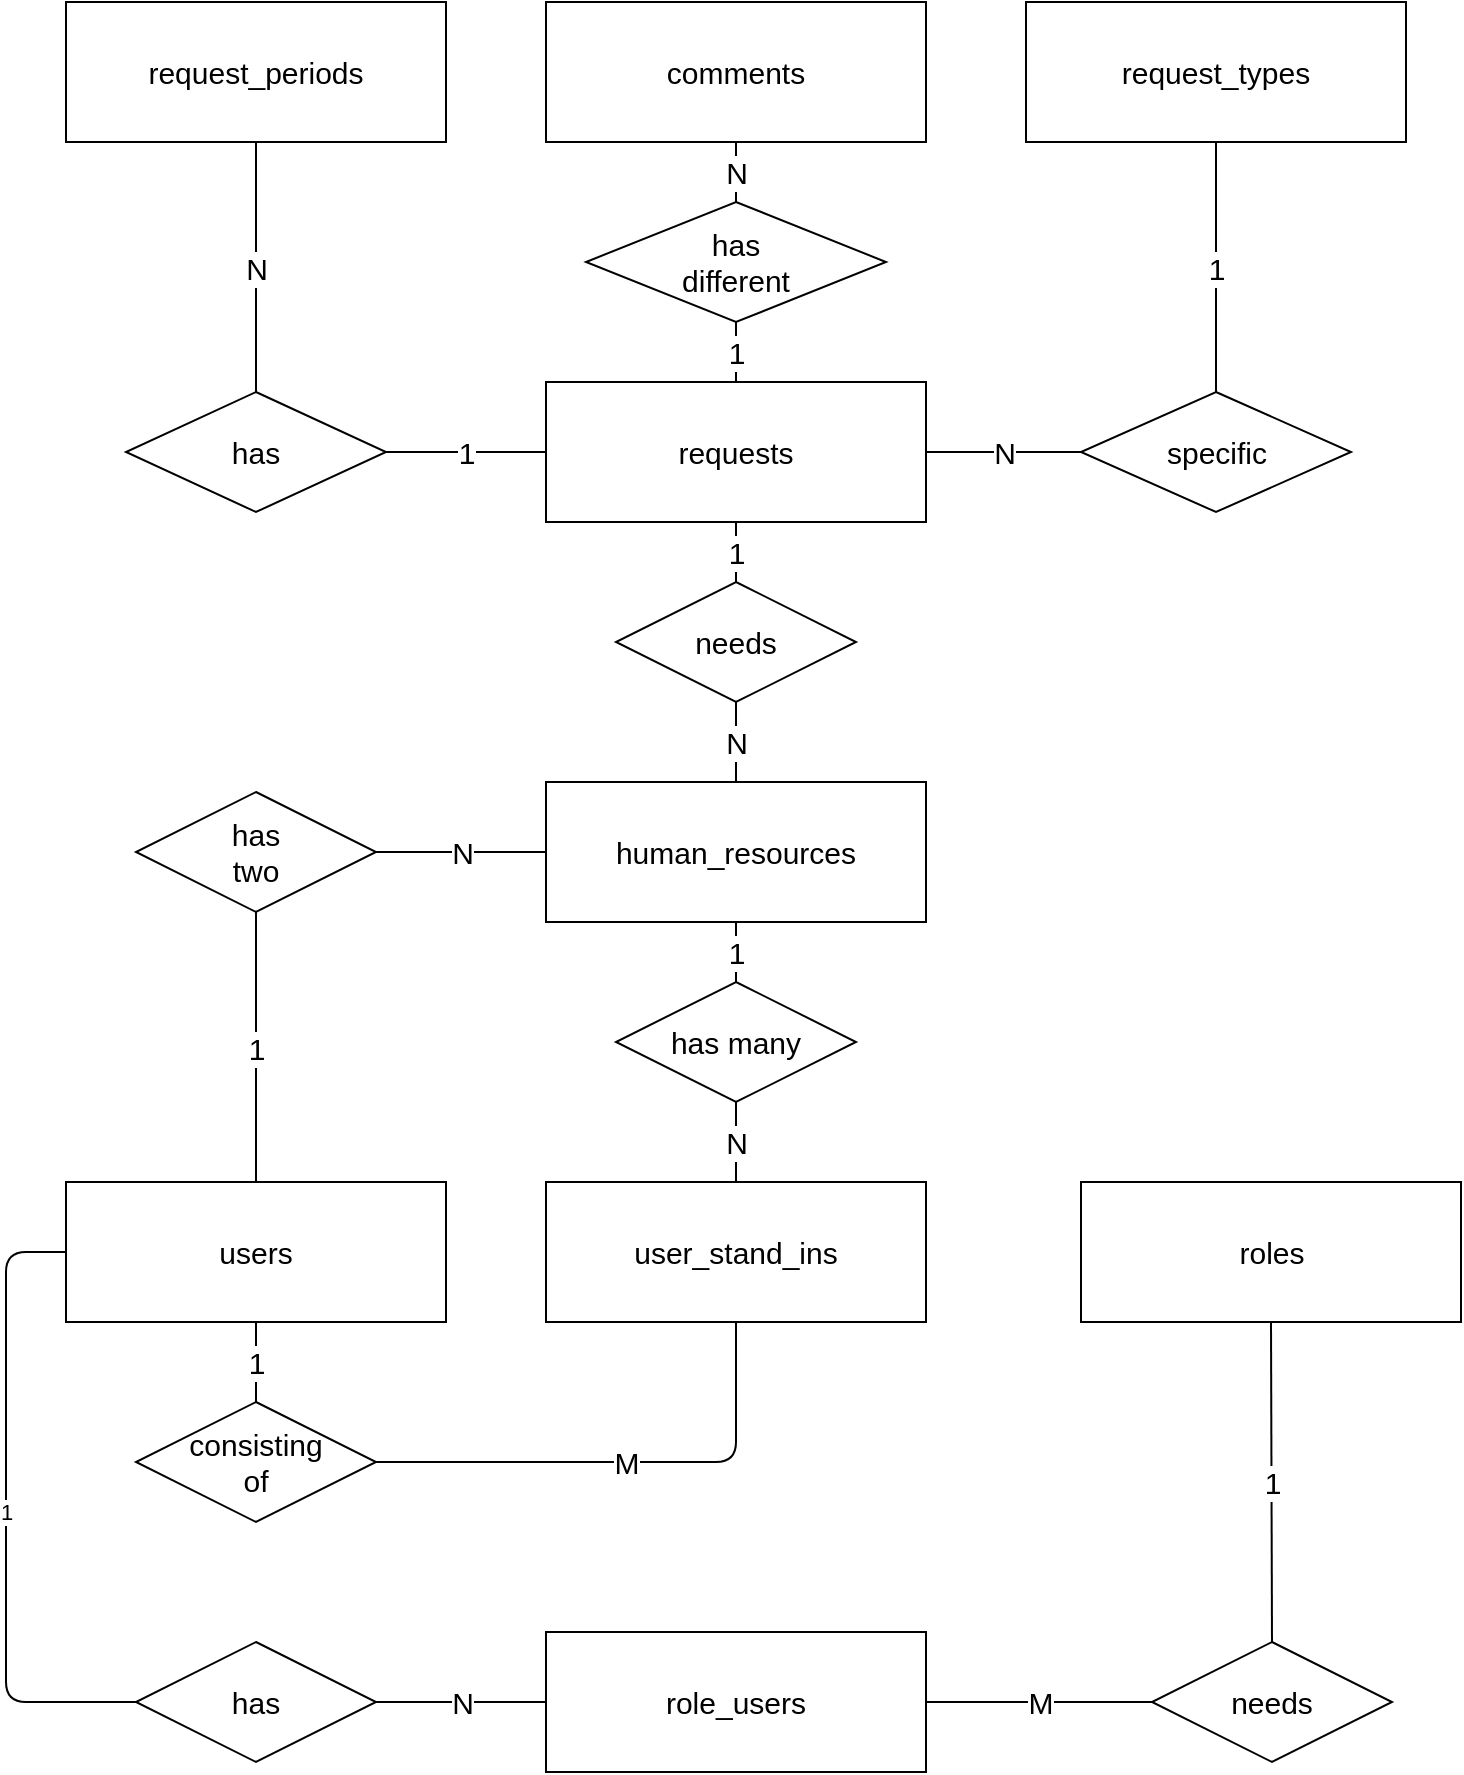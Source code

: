 <mxfile version="14.6.3" type="github"><diagram id="FiYnV4wvGpjjYIStiMEh" name="Page-1"><mxGraphModel dx="1426" dy="798" grid="1" gridSize="10" guides="1" tooltips="1" connect="1" arrows="1" fold="1" page="1" pageScale="1" pageWidth="827" pageHeight="1169" math="0" shadow="0"><root><mxCell id="0"/><mxCell id="1" parent="0"/><mxCell id="1jQCcXqoej9N53_saisG-2" value="request_periods" style="whiteSpace=wrap;html=1;align=center;fontSize=15;" vertex="1" parent="1"><mxGeometry x="70" y="30" width="190" height="70" as="geometry"/></mxCell><mxCell id="1jQCcXqoej9N53_saisG-3" value="requests" style="whiteSpace=wrap;html=1;align=center;fontSize=15;" vertex="1" parent="1"><mxGeometry x="310" y="220" width="190" height="70" as="geometry"/></mxCell><mxCell id="1jQCcXqoej9N53_saisG-4" value="comments" style="whiteSpace=wrap;html=1;align=center;fontSize=15;" vertex="1" parent="1"><mxGeometry x="310" y="30" width="190" height="70" as="geometry"/></mxCell><mxCell id="1jQCcXqoej9N53_saisG-5" value="request_types" style="whiteSpace=wrap;html=1;align=center;fontSize=15;" vertex="1" parent="1"><mxGeometry x="550" y="30" width="190" height="70" as="geometry"/></mxCell><mxCell id="1jQCcXqoej9N53_saisG-6" value="human_resources" style="whiteSpace=wrap;html=1;align=center;fontSize=15;" vertex="1" parent="1"><mxGeometry x="310" y="420" width="190" height="70" as="geometry"/></mxCell><mxCell id="1jQCcXqoej9N53_saisG-7" value="user_stand_ins" style="whiteSpace=wrap;html=1;align=center;fontSize=15;" vertex="1" parent="1"><mxGeometry x="310" y="620" width="190" height="70" as="geometry"/></mxCell><mxCell id="1jQCcXqoej9N53_saisG-8" value="users" style="whiteSpace=wrap;html=1;align=center;fontSize=15;" vertex="1" parent="1"><mxGeometry x="70" y="620" width="190" height="70" as="geometry"/></mxCell><mxCell id="1jQCcXqoej9N53_saisG-9" value="role_users" style="whiteSpace=wrap;html=1;align=center;fontSize=15;" vertex="1" parent="1"><mxGeometry x="310" y="845" width="190" height="70" as="geometry"/></mxCell><mxCell id="1jQCcXqoej9N53_saisG-10" value="roles" style="whiteSpace=wrap;html=1;align=center;fontSize=15;" vertex="1" parent="1"><mxGeometry x="577.5" y="620" width="190" height="70" as="geometry"/></mxCell><mxCell id="1jQCcXqoej9N53_saisG-11" value="has" style="shape=rhombus;perimeter=rhombusPerimeter;whiteSpace=wrap;html=1;align=center;fontSize=15;" vertex="1" parent="1"><mxGeometry x="100" y="225" width="130" height="60" as="geometry"/></mxCell><mxCell id="1jQCcXqoej9N53_saisG-23" value="N" style="endArrow=none;html=1;shadow=0;exitX=0.5;exitY=1;exitDx=0;exitDy=0;entryX=0.5;entryY=0;entryDx=0;entryDy=0;fontSize=15;" edge="1" parent="1" source="1jQCcXqoej9N53_saisG-2" target="1jQCcXqoej9N53_saisG-11"><mxGeometry relative="1" as="geometry"><mxPoint x="170" y="240" as="sourcePoint"/><mxPoint x="330" y="240" as="targetPoint"/></mxGeometry></mxCell><mxCell id="1jQCcXqoej9N53_saisG-24" value="1" style="endArrow=none;html=1;shadow=0;exitX=1;exitY=0.5;exitDx=0;exitDy=0;entryX=0;entryY=0.5;entryDx=0;entryDy=0;fontSize=15;" edge="1" parent="1" source="1jQCcXqoej9N53_saisG-11" target="1jQCcXqoej9N53_saisG-3"><mxGeometry relative="1" as="geometry"><mxPoint x="290" y="120" as="sourcePoint"/><mxPoint x="450" y="120" as="targetPoint"/></mxGeometry></mxCell><mxCell id="1jQCcXqoej9N53_saisG-26" value="specific" style="shape=rhombus;perimeter=rhombusPerimeter;whiteSpace=wrap;html=1;align=center;fontSize=15;" vertex="1" parent="1"><mxGeometry x="577.5" y="225" width="135" height="60" as="geometry"/></mxCell><mxCell id="1jQCcXqoej9N53_saisG-29" value="N" style="endArrow=none;html=1;shadow=0;exitX=1;exitY=0.5;exitDx=0;exitDy=0;entryX=0;entryY=0.5;entryDx=0;entryDy=0;fontSize=15;" edge="1" parent="1" source="1jQCcXqoej9N53_saisG-3" target="1jQCcXqoej9N53_saisG-26"><mxGeometry relative="1" as="geometry"><mxPoint x="450" y="200" as="sourcePoint"/><mxPoint x="610" y="200" as="targetPoint"/></mxGeometry></mxCell><mxCell id="1jQCcXqoej9N53_saisG-30" value="1" style="endArrow=none;html=1;shadow=0;exitX=0.5;exitY=0;exitDx=0;exitDy=0;entryX=0.5;entryY=1;entryDx=0;entryDy=0;fontSize=15;" edge="1" parent="1" source="1jQCcXqoej9N53_saisG-26" target="1jQCcXqoej9N53_saisG-5"><mxGeometry relative="1" as="geometry"><mxPoint x="460" y="210" as="sourcePoint"/><mxPoint x="620" y="210" as="targetPoint"/></mxGeometry></mxCell><mxCell id="1jQCcXqoej9N53_saisG-31" value="has&lt;br style=&quot;font-size: 15px;&quot;&gt;different" style="shape=rhombus;perimeter=rhombusPerimeter;whiteSpace=wrap;html=1;align=center;fontSize=15;" vertex="1" parent="1"><mxGeometry x="330" y="130" width="150" height="60" as="geometry"/></mxCell><mxCell id="1jQCcXqoej9N53_saisG-32" value="1" style="endArrow=none;html=1;shadow=0;exitX=0.5;exitY=1;exitDx=0;exitDy=0;entryX=0.5;entryY=0;entryDx=0;entryDy=0;fontSize=15;" edge="1" parent="1" source="1jQCcXqoej9N53_saisG-31" target="1jQCcXqoej9N53_saisG-3"><mxGeometry relative="1" as="geometry"><mxPoint x="140" y="310" as="sourcePoint"/><mxPoint x="300" y="310" as="targetPoint"/></mxGeometry></mxCell><mxCell id="1jQCcXqoej9N53_saisG-33" value="N" style="endArrow=none;html=1;shadow=0;exitX=0.5;exitY=0;exitDx=0;exitDy=0;entryX=0.5;entryY=1;entryDx=0;entryDy=0;fontSize=15;" edge="1" parent="1" source="1jQCcXqoej9N53_saisG-31" target="1jQCcXqoej9N53_saisG-4"><mxGeometry relative="1" as="geometry"><mxPoint x="540" y="170" as="sourcePoint"/><mxPoint x="360" y="130" as="targetPoint"/></mxGeometry></mxCell><mxCell id="1jQCcXqoej9N53_saisG-34" value="needs" style="shape=rhombus;perimeter=rhombusPerimeter;whiteSpace=wrap;html=1;align=center;fontSize=15;" vertex="1" parent="1"><mxGeometry x="345" y="320" width="120" height="60" as="geometry"/></mxCell><mxCell id="1jQCcXqoej9N53_saisG-36" value="1" style="endArrow=none;html=1;shadow=0;entryX=0.5;entryY=0;entryDx=0;entryDy=0;exitX=0.5;exitY=1;exitDx=0;exitDy=0;fontSize=15;" edge="1" parent="1" source="1jQCcXqoej9N53_saisG-3" target="1jQCcXqoej9N53_saisG-34"><mxGeometry relative="1" as="geometry"><mxPoint x="510" y="340" as="sourcePoint"/><mxPoint x="710" y="300" as="targetPoint"/></mxGeometry></mxCell><mxCell id="1jQCcXqoej9N53_saisG-37" value="N" style="endArrow=none;html=1;shadow=0;exitX=0.5;exitY=1;exitDx=0;exitDy=0;entryX=0.5;entryY=0;entryDx=0;entryDy=0;fontSize=15;" edge="1" parent="1" source="1jQCcXqoej9N53_saisG-34" target="1jQCcXqoej9N53_saisG-6"><mxGeometry relative="1" as="geometry"><mxPoint x="600" y="300" as="sourcePoint"/><mxPoint x="760" y="300" as="targetPoint"/></mxGeometry></mxCell><mxCell id="1jQCcXqoej9N53_saisG-38" value="has many" style="shape=rhombus;perimeter=rhombusPerimeter;whiteSpace=wrap;html=1;align=center;fontSize=15;" vertex="1" parent="1"><mxGeometry x="345" y="520" width="120" height="60" as="geometry"/></mxCell><mxCell id="1jQCcXqoej9N53_saisG-39" value="1" style="endArrow=none;html=1;shadow=0;exitX=0.5;exitY=1;exitDx=0;exitDy=0;entryX=0.5;entryY=0;entryDx=0;entryDy=0;fontSize=15;" edge="1" parent="1" source="1jQCcXqoej9N53_saisG-6" target="1jQCcXqoej9N53_saisG-38"><mxGeometry relative="1" as="geometry"><mxPoint x="610" y="350" as="sourcePoint"/><mxPoint x="770" y="350" as="targetPoint"/></mxGeometry></mxCell><mxCell id="1jQCcXqoej9N53_saisG-41" value="N" style="endArrow=none;html=1;shadow=0;exitX=0.5;exitY=1;exitDx=0;exitDy=0;entryX=0.5;entryY=0;entryDx=0;entryDy=0;fontSize=15;" edge="1" parent="1" source="1jQCcXqoej9N53_saisG-38" target="1jQCcXqoej9N53_saisG-7"><mxGeometry relative="1" as="geometry"><mxPoint x="590" y="410" as="sourcePoint"/><mxPoint x="750" y="410" as="targetPoint"/></mxGeometry></mxCell><mxCell id="1jQCcXqoej9N53_saisG-46" value="has&lt;br style=&quot;font-size: 15px;&quot;&gt;two" style="shape=rhombus;perimeter=rhombusPerimeter;whiteSpace=wrap;html=1;align=center;fontSize=15;" vertex="1" parent="1"><mxGeometry x="105" y="425" width="120" height="60" as="geometry"/></mxCell><mxCell id="1jQCcXqoej9N53_saisG-47" value="N" style="endArrow=none;html=1;shadow=0;exitX=1;exitY=0.5;exitDx=0;exitDy=0;entryX=0;entryY=0.5;entryDx=0;entryDy=0;fontSize=15;" edge="1" parent="1" source="1jQCcXqoej9N53_saisG-46" target="1jQCcXqoej9N53_saisG-6"><mxGeometry relative="1" as="geometry"><mxPoint x="90" y="550" as="sourcePoint"/><mxPoint x="250" y="550" as="targetPoint"/></mxGeometry></mxCell><mxCell id="1jQCcXqoej9N53_saisG-48" value="1" style="endArrow=none;html=1;shadow=0;exitX=0.5;exitY=1;exitDx=0;exitDy=0;entryX=0.5;entryY=0;entryDx=0;entryDy=0;fontSize=15;" edge="1" parent="1" source="1jQCcXqoej9N53_saisG-46" target="1jQCcXqoej9N53_saisG-8"><mxGeometry relative="1" as="geometry"><mxPoint x="130" y="560" as="sourcePoint"/><mxPoint x="290" y="560" as="targetPoint"/></mxGeometry></mxCell><mxCell id="1jQCcXqoej9N53_saisG-49" value="consisting&lt;br style=&quot;font-size: 15px;&quot;&gt;of" style="shape=rhombus;perimeter=rhombusPerimeter;whiteSpace=wrap;html=1;align=center;fontSize=15;" vertex="1" parent="1"><mxGeometry x="105" y="730" width="120" height="60" as="geometry"/></mxCell><mxCell id="1jQCcXqoej9N53_saisG-50" value="1" style="endArrow=none;html=1;shadow=0;exitX=0.5;exitY=1;exitDx=0;exitDy=0;entryX=0.5;entryY=0;entryDx=0;entryDy=0;fontSize=15;" edge="1" parent="1" source="1jQCcXqoej9N53_saisG-8" target="1jQCcXqoej9N53_saisG-49"><mxGeometry relative="1" as="geometry"><mxPoint x="175" y="495" as="sourcePoint"/><mxPoint x="175" y="630" as="targetPoint"/></mxGeometry></mxCell><mxCell id="1jQCcXqoej9N53_saisG-51" value="M" style="endArrow=none;html=1;shadow=0;entryX=1;entryY=0.5;entryDx=0;entryDy=0;exitX=0.5;exitY=1;exitDx=0;exitDy=0;fontSize=15;" edge="1" parent="1" source="1jQCcXqoej9N53_saisG-7" target="1jQCcXqoej9N53_saisG-49"><mxGeometry relative="1" as="geometry"><mxPoint x="400" y="760" as="sourcePoint"/><mxPoint x="540" y="655" as="targetPoint"/><Array as="points"><mxPoint x="405" y="760"/></Array></mxGeometry></mxCell><mxCell id="1jQCcXqoej9N53_saisG-53" value="1" style="endArrow=none;html=1;shadow=0;entryX=0;entryY=0.5;entryDx=0;entryDy=0;exitX=0;exitY=0.5;exitDx=0;exitDy=0;" edge="1" parent="1" source="1jQCcXqoej9N53_saisG-54" target="1jQCcXqoej9N53_saisG-8"><mxGeometry relative="1" as="geometry"><mxPoint x="90" y="880" as="sourcePoint"/><mxPoint x="40" y="680" as="targetPoint"/><Array as="points"><mxPoint x="40" y="880"/><mxPoint x="40" y="655"/></Array></mxGeometry></mxCell><mxCell id="1jQCcXqoej9N53_saisG-54" value="has" style="shape=rhombus;perimeter=rhombusPerimeter;whiteSpace=wrap;html=1;align=center;fontSize=15;" vertex="1" parent="1"><mxGeometry x="105" y="850" width="120" height="60" as="geometry"/></mxCell><mxCell id="1jQCcXqoej9N53_saisG-55" value="N" style="endArrow=none;html=1;shadow=0;exitX=1;exitY=0.5;exitDx=0;exitDy=0;entryX=0;entryY=0.5;entryDx=0;entryDy=0;fontSize=15;" edge="1" parent="1" source="1jQCcXqoej9N53_saisG-54" target="1jQCcXqoej9N53_saisG-9"><mxGeometry relative="1" as="geometry"><mxPoint x="330" y="920" as="sourcePoint"/><mxPoint x="490" y="920" as="targetPoint"/></mxGeometry></mxCell><mxCell id="1jQCcXqoej9N53_saisG-56" value="needs" style="shape=rhombus;perimeter=rhombusPerimeter;whiteSpace=wrap;html=1;align=center;fontSize=15;" vertex="1" parent="1"><mxGeometry x="613" y="850" width="120" height="60" as="geometry"/></mxCell><mxCell id="1jQCcXqoej9N53_saisG-57" value="M" style="endArrow=none;html=1;shadow=0;exitX=1;exitY=0.5;exitDx=0;exitDy=0;entryX=0;entryY=0.5;entryDx=0;entryDy=0;fontSize=15;" edge="1" parent="1" source="1jQCcXqoej9N53_saisG-9" target="1jQCcXqoej9N53_saisG-56"><mxGeometry relative="1" as="geometry"><mxPoint x="590" y="770" as="sourcePoint"/><mxPoint x="750" y="770" as="targetPoint"/></mxGeometry></mxCell><mxCell id="1jQCcXqoej9N53_saisG-58" value="1" style="endArrow=none;html=1;shadow=0;exitX=0.5;exitY=0;exitDx=0;exitDy=0;entryX=0.5;entryY=1;entryDx=0;entryDy=0;fontSize=15;" edge="1" parent="1" source="1jQCcXqoej9N53_saisG-56" target="1jQCcXqoej9N53_saisG-10"><mxGeometry relative="1" as="geometry"><mxPoint x="690" y="800" as="sourcePoint"/><mxPoint x="850" y="800" as="targetPoint"/></mxGeometry></mxCell></root></mxGraphModel></diagram></mxfile>